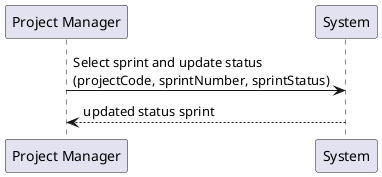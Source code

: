 @startuml

"Project Manager" -> System: Select sprint and update status\n(projectCode, sprintNumber, sprintStatus)
"Project Manager" <-- System: updated status sprint

@enduml